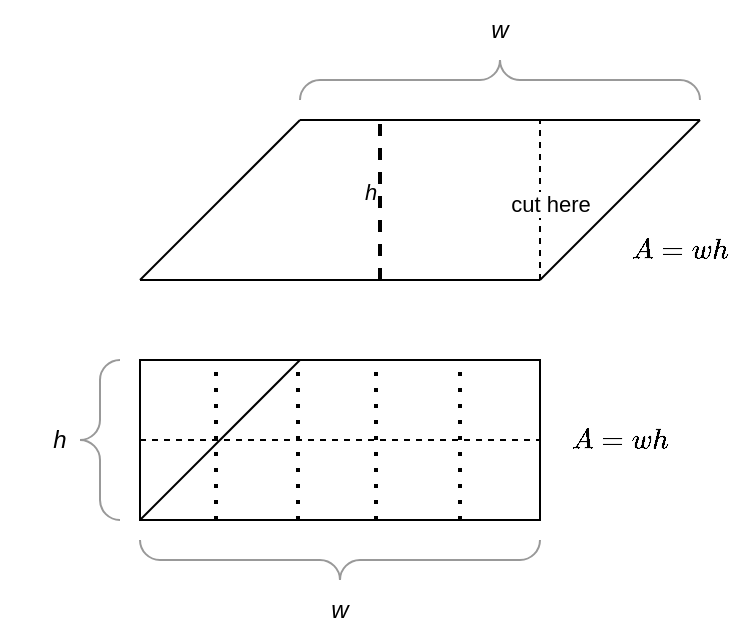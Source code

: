 <mxfile version="22.0.2" type="device">
  <diagram name="Page-1" id="LG3Xwa3CTxjku94Ivz3_">
    <mxGraphModel dx="984" dy="633" grid="1" gridSize="10" guides="1" tooltips="1" connect="1" arrows="1" fold="1" page="1" pageScale="1" pageWidth="850" pageHeight="1100" math="1" shadow="0">
      <root>
        <mxCell id="0" />
        <mxCell id="1" parent="0" />
        <mxCell id="-UUmM0CWkUpMk0Nedciu-2" value="" style="endArrow=none;html=1;rounded=0;" parent="1" edge="1">
          <mxGeometry width="50" height="50" relative="1" as="geometry">
            <mxPoint x="360" y="360" as="sourcePoint" />
            <mxPoint x="440" y="280" as="targetPoint" />
          </mxGeometry>
        </mxCell>
        <mxCell id="-UUmM0CWkUpMk0Nedciu-3" value="" style="endArrow=none;html=1;rounded=0;" parent="1" edge="1">
          <mxGeometry width="50" height="50" relative="1" as="geometry">
            <mxPoint x="440" y="280" as="sourcePoint" />
            <mxPoint x="640" y="280" as="targetPoint" />
          </mxGeometry>
        </mxCell>
        <mxCell id="-UUmM0CWkUpMk0Nedciu-4" value="" style="endArrow=none;html=1;rounded=0;" parent="1" edge="1">
          <mxGeometry width="50" height="50" relative="1" as="geometry">
            <mxPoint x="560" y="360" as="sourcePoint" />
            <mxPoint x="640" y="280" as="targetPoint" />
          </mxGeometry>
        </mxCell>
        <mxCell id="-UUmM0CWkUpMk0Nedciu-5" value="" style="endArrow=none;html=1;rounded=0;" parent="1" edge="1">
          <mxGeometry width="50" height="50" relative="1" as="geometry">
            <mxPoint x="360" y="360" as="sourcePoint" />
            <mxPoint x="560" y="360" as="targetPoint" />
          </mxGeometry>
        </mxCell>
        <mxCell id="-UUmM0CWkUpMk0Nedciu-6" value="" style="endArrow=none;dashed=1;html=1;strokeWidth=2;rounded=0;" parent="1" edge="1">
          <mxGeometry width="50" height="50" relative="1" as="geometry">
            <mxPoint x="480" y="360" as="sourcePoint" />
            <mxPoint x="480" y="280" as="targetPoint" />
          </mxGeometry>
        </mxCell>
        <mxCell id="-UUmM0CWkUpMk0Nedciu-7" value="&lt;i&gt;h&lt;/i&gt;" style="edgeLabel;html=1;align=center;verticalAlign=middle;resizable=0;points=[];" parent="-UUmM0CWkUpMk0Nedciu-6" vertex="1" connectable="0">
          <mxGeometry x="0.1" y="5" relative="1" as="geometry">
            <mxPoint as="offset" />
          </mxGeometry>
        </mxCell>
        <mxCell id="-UUmM0CWkUpMk0Nedciu-8" value="" style="verticalLabelPosition=bottom;shadow=0;dashed=0;align=center;html=1;verticalAlign=top;strokeWidth=1;shape=mxgraph.mockup.markup.curlyBrace;whiteSpace=wrap;strokeColor=#999999;" parent="1" vertex="1">
          <mxGeometry x="440" y="250" width="200" height="20" as="geometry" />
        </mxCell>
        <mxCell id="-UUmM0CWkUpMk0Nedciu-9" value="&lt;i&gt;w&lt;/i&gt;" style="text;html=1;strokeColor=none;fillColor=none;align=center;verticalAlign=middle;whiteSpace=wrap;rounded=0;" parent="1" vertex="1">
          <mxGeometry x="510" y="220" width="60" height="30" as="geometry" />
        </mxCell>
        <mxCell id="-UUmM0CWkUpMk0Nedciu-10" value="&lt;i&gt;$$A=wh$$&lt;/i&gt;" style="text;html=1;strokeColor=none;fillColor=none;align=center;verticalAlign=middle;whiteSpace=wrap;rounded=0;" parent="1" vertex="1">
          <mxGeometry x="600" y="330" width="60" height="30" as="geometry" />
        </mxCell>
        <mxCell id="-UUmM0CWkUpMk0Nedciu-11" value="" style="rounded=0;whiteSpace=wrap;html=1;fillColor=none;" parent="1" vertex="1">
          <mxGeometry x="360" y="400" width="200" height="80" as="geometry" />
        </mxCell>
        <mxCell id="-UUmM0CWkUpMk0Nedciu-13" value="" style="labelPosition=right;align=left;strokeWidth=1;shape=mxgraph.mockup.markup.curlyBrace;html=1;shadow=0;dashed=0;strokeColor=#999999;direction=north;" parent="1" vertex="1">
          <mxGeometry x="330" y="400" width="20" height="80" as="geometry" />
        </mxCell>
        <mxCell id="-UUmM0CWkUpMk0Nedciu-14" value="" style="verticalLabelPosition=bottom;shadow=0;dashed=0;align=center;html=1;verticalAlign=top;strokeWidth=1;shape=mxgraph.mockup.markup.curlyBrace;whiteSpace=wrap;strokeColor=#999999;direction=west;" parent="1" vertex="1">
          <mxGeometry x="360" y="490" width="200" height="20" as="geometry" />
        </mxCell>
        <mxCell id="-UUmM0CWkUpMk0Nedciu-15" value="&lt;i&gt;w&lt;/i&gt;" style="text;html=1;strokeColor=none;fillColor=none;align=center;verticalAlign=middle;whiteSpace=wrap;rounded=0;" parent="1" vertex="1">
          <mxGeometry x="430" y="510" width="60" height="30" as="geometry" />
        </mxCell>
        <mxCell id="-UUmM0CWkUpMk0Nedciu-16" value="&lt;i&gt;h&lt;/i&gt;" style="text;html=1;strokeColor=none;fillColor=none;align=center;verticalAlign=middle;whiteSpace=wrap;rounded=0;" parent="1" vertex="1">
          <mxGeometry x="290" y="425" width="60" height="30" as="geometry" />
        </mxCell>
        <mxCell id="-UUmM0CWkUpMk0Nedciu-20" value="" style="endArrow=none;dashed=1;html=1;rounded=0;" parent="1" edge="1">
          <mxGeometry width="50" height="50" relative="1" as="geometry">
            <mxPoint x="560" y="360" as="sourcePoint" />
            <mxPoint x="560" y="280" as="targetPoint" />
          </mxGeometry>
        </mxCell>
        <mxCell id="-UUmM0CWkUpMk0Nedciu-21" value="cut here" style="edgeLabel;html=1;align=center;verticalAlign=middle;resizable=0;points=[];" parent="-UUmM0CWkUpMk0Nedciu-20" vertex="1" connectable="0">
          <mxGeometry x="-0.05" y="-5" relative="1" as="geometry">
            <mxPoint as="offset" />
          </mxGeometry>
        </mxCell>
        <mxCell id="-UUmM0CWkUpMk0Nedciu-39" value="" style="endArrow=none;html=1;rounded=0;exitX=0;exitY=1;exitDx=0;exitDy=0;entryX=0;entryY=0;entryDx=0;entryDy=0;" parent="1" edge="1">
          <mxGeometry width="50" height="50" relative="1" as="geometry">
            <mxPoint x="360" y="480" as="sourcePoint" />
            <mxPoint x="440" y="400" as="targetPoint" />
          </mxGeometry>
        </mxCell>
        <mxCell id="XmhCgEHsQhPZ-MnP6e4R-1" value="&lt;i&gt;$$A=wh$$&lt;/i&gt;" style="text;html=1;strokeColor=none;fillColor=none;align=center;verticalAlign=middle;whiteSpace=wrap;rounded=0;" parent="1" vertex="1">
          <mxGeometry x="570" y="425" width="60" height="30" as="geometry" />
        </mxCell>
        <mxCell id="h4-32Ktl8vJVmtFGhLqM-3" value="" style="endArrow=none;dashed=1;html=1;rounded=0;exitX=0;exitY=0.5;exitDx=0;exitDy=0;entryX=1;entryY=0.5;entryDx=0;entryDy=0;" edge="1" parent="1" source="-UUmM0CWkUpMk0Nedciu-11" target="-UUmM0CWkUpMk0Nedciu-11">
          <mxGeometry width="50" height="50" relative="1" as="geometry">
            <mxPoint x="400" y="350" as="sourcePoint" />
            <mxPoint x="450" y="300" as="targetPoint" />
          </mxGeometry>
        </mxCell>
        <mxCell id="h4-32Ktl8vJVmtFGhLqM-4" value="" style="endArrow=none;dashed=1;html=1;dashPattern=1 3;strokeWidth=2;rounded=0;exitX=0.19;exitY=1.063;exitDx=0;exitDy=0;exitPerimeter=0;" edge="1" parent="1">
          <mxGeometry width="50" height="50" relative="1" as="geometry">
            <mxPoint x="398" y="480.0" as="sourcePoint" />
            <mxPoint x="398" y="400" as="targetPoint" />
          </mxGeometry>
        </mxCell>
        <mxCell id="h4-32Ktl8vJVmtFGhLqM-6" value="" style="endArrow=none;dashed=1;html=1;dashPattern=1 3;strokeWidth=2;rounded=0;exitX=0.19;exitY=1.063;exitDx=0;exitDy=0;exitPerimeter=0;" edge="1" parent="1">
          <mxGeometry width="50" height="50" relative="1" as="geometry">
            <mxPoint x="439" y="480" as="sourcePoint" />
            <mxPoint x="439" y="400" as="targetPoint" />
          </mxGeometry>
        </mxCell>
        <mxCell id="h4-32Ktl8vJVmtFGhLqM-7" value="" style="endArrow=none;dashed=1;html=1;dashPattern=1 3;strokeWidth=2;rounded=0;exitX=0.19;exitY=1.063;exitDx=0;exitDy=0;exitPerimeter=0;" edge="1" parent="1">
          <mxGeometry width="50" height="50" relative="1" as="geometry">
            <mxPoint x="520" y="480" as="sourcePoint" />
            <mxPoint x="520" y="400" as="targetPoint" />
          </mxGeometry>
        </mxCell>
        <mxCell id="h4-32Ktl8vJVmtFGhLqM-8" value="" style="endArrow=none;dashed=1;html=1;dashPattern=1 3;strokeWidth=2;rounded=0;exitX=0.19;exitY=1.063;exitDx=0;exitDy=0;exitPerimeter=0;" edge="1" parent="1">
          <mxGeometry width="50" height="50" relative="1" as="geometry">
            <mxPoint x="478" y="480" as="sourcePoint" />
            <mxPoint x="478" y="400" as="targetPoint" />
          </mxGeometry>
        </mxCell>
      </root>
    </mxGraphModel>
  </diagram>
</mxfile>
